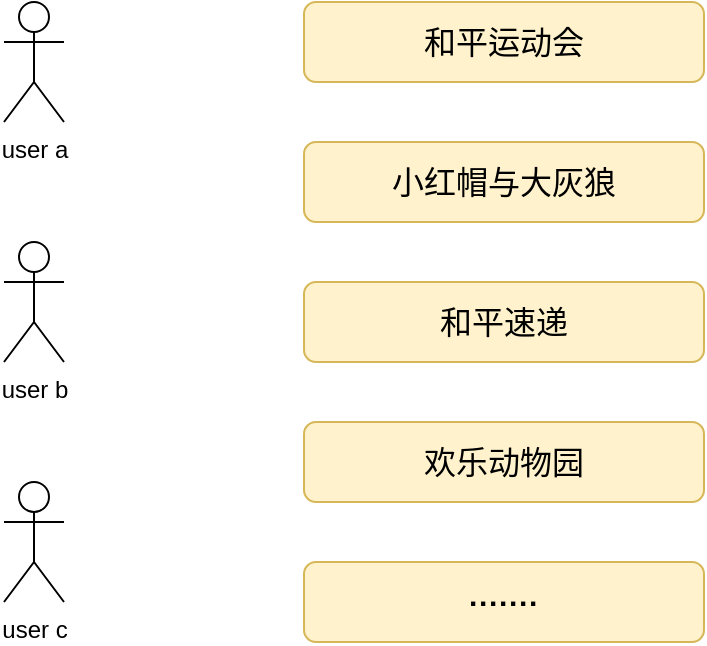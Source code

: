 <mxfile version="20.3.0" type="github">
  <diagram id="y-A_ISG4lFizXZdpQtcR" name="第 1 页">
    <mxGraphModel dx="2062" dy="1122" grid="1" gridSize="10" guides="1" tooltips="1" connect="1" arrows="1" fold="1" page="1" pageScale="1" pageWidth="827" pageHeight="1169" math="0" shadow="0">
      <root>
        <mxCell id="0" />
        <mxCell id="1" parent="0" />
        <mxCell id="7luYfJCBtJ_mErZ8za0H-2" value="user a" style="shape=umlActor;verticalLabelPosition=bottom;verticalAlign=top;html=1;outlineConnect=0;" vertex="1" parent="1">
          <mxGeometry x="100" y="560" width="30" height="60" as="geometry" />
        </mxCell>
        <mxCell id="7luYfJCBtJ_mErZ8za0H-11" value="user b" style="shape=umlActor;verticalLabelPosition=bottom;verticalAlign=top;html=1;outlineConnect=0;" vertex="1" parent="1">
          <mxGeometry x="100" y="680" width="30" height="60" as="geometry" />
        </mxCell>
        <mxCell id="7luYfJCBtJ_mErZ8za0H-12" value="user c" style="shape=umlActor;verticalLabelPosition=bottom;verticalAlign=top;html=1;outlineConnect=0;" vertex="1" parent="1">
          <mxGeometry x="100" y="800" width="30" height="60" as="geometry" />
        </mxCell>
        <mxCell id="7luYfJCBtJ_mErZ8za0H-14" value="&lt;font style=&quot;font-size: 16px;&quot;&gt;和平运动会&lt;/font&gt;" style="rounded=1;whiteSpace=wrap;html=1;labelBackgroundColor=none;fontSize=16;fillColor=#fff2cc;strokeColor=#d6b656;" vertex="1" parent="1">
          <mxGeometry x="250" y="560" width="200" height="40" as="geometry" />
        </mxCell>
        <mxCell id="7luYfJCBtJ_mErZ8za0H-16" value="&lt;font face=&quot;Microsoft YaHei&quot; style=&quot;font-size: 16px;&quot;&gt;小红帽与大灰狼&lt;/font&gt;" style="rounded=1;whiteSpace=wrap;html=1;labelBackgroundColor=none;fontSize=16;fillColor=#fff2cc;strokeColor=#d6b656;" vertex="1" parent="1">
          <mxGeometry x="250" y="630" width="200" height="40" as="geometry" />
        </mxCell>
        <mxCell id="7luYfJCBtJ_mErZ8za0H-17" value="&lt;span style=&quot;font-family: &amp;quot;Microsoft YaHei&amp;quot;; font-size: 16px;&quot;&gt;和平速递&lt;/span&gt;" style="rounded=1;whiteSpace=wrap;html=1;labelBackgroundColor=none;fontSize=16;fillColor=#fff2cc;strokeColor=#d6b656;" vertex="1" parent="1">
          <mxGeometry x="250" y="700" width="200" height="40" as="geometry" />
        </mxCell>
        <mxCell id="7luYfJCBtJ_mErZ8za0H-18" value="&lt;span style=&quot;font-family: &amp;quot;Microsoft YaHei&amp;quot;; font-size: 16px;&quot;&gt;欢乐动物园&lt;/span&gt;" style="rounded=1;whiteSpace=wrap;html=1;labelBackgroundColor=none;fontSize=16;fillColor=#fff2cc;strokeColor=#d6b656;" vertex="1" parent="1">
          <mxGeometry x="250" y="770" width="200" height="40" as="geometry" />
        </mxCell>
        <mxCell id="7luYfJCBtJ_mErZ8za0H-19" value="·······" style="rounded=1;whiteSpace=wrap;html=1;fillColor=#fff2cc;strokeColor=#d6b656;fontSize=15;fontColor=#000000;fontStyle=1" vertex="1" parent="1">
          <mxGeometry x="250" y="840" width="200" height="40" as="geometry" />
        </mxCell>
      </root>
    </mxGraphModel>
  </diagram>
</mxfile>
